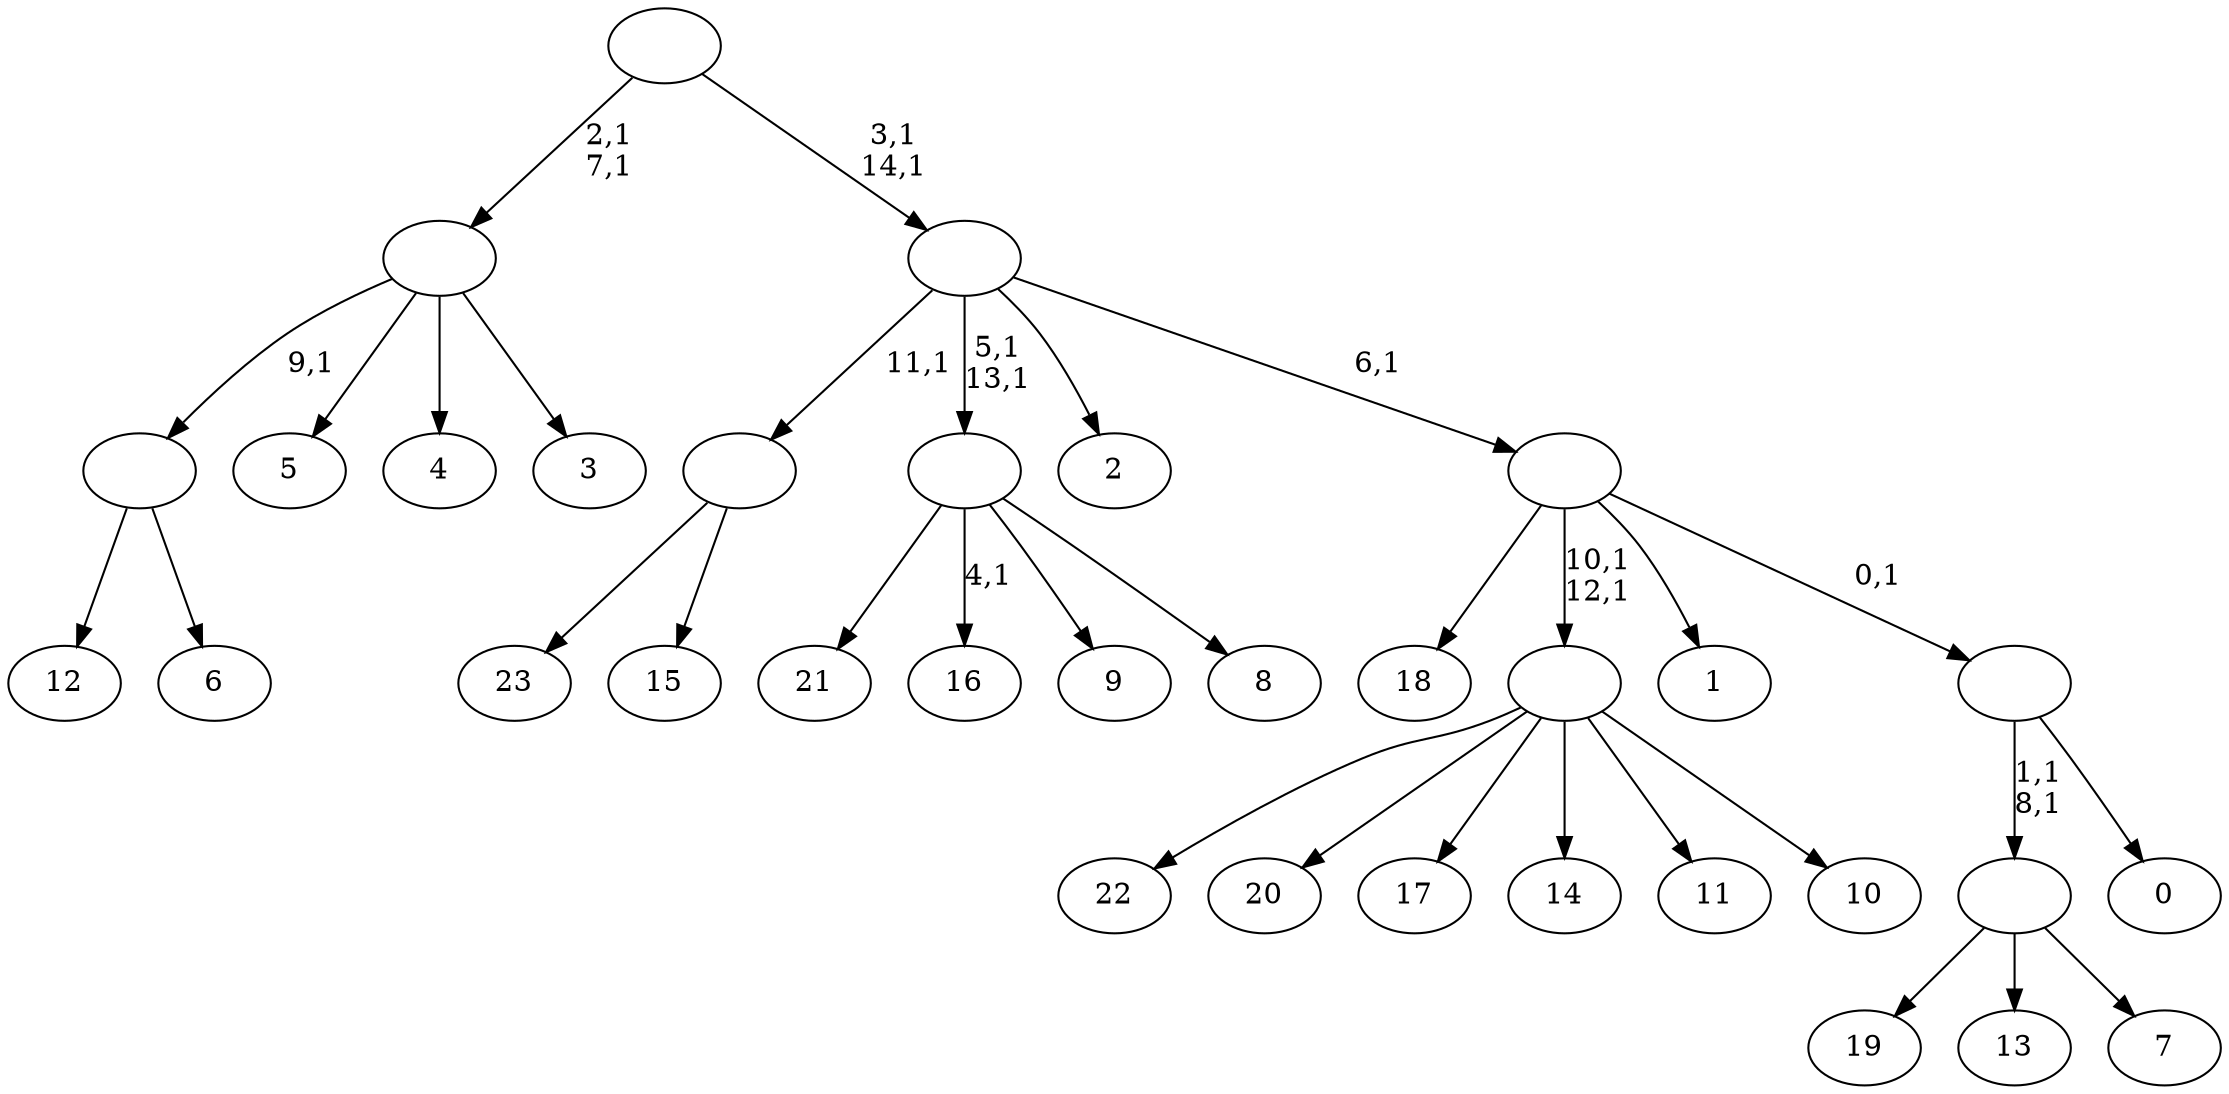 digraph T {
	39 [label="23"]
	38 [label="22"]
	37 [label="21"]
	36 [label="20"]
	35 [label="19"]
	34 [label="18"]
	33 [label="17"]
	32 [label="16"]
	30 [label="15"]
	29 [label=""]
	28 [label="14"]
	27 [label="13"]
	26 [label="12"]
	25 [label="11"]
	24 [label="10"]
	23 [label=""]
	21 [label="9"]
	20 [label="8"]
	19 [label=""]
	17 [label="7"]
	16 [label=""]
	14 [label="6"]
	13 [label=""]
	12 [label="5"]
	11 [label="4"]
	10 [label="3"]
	9 [label=""]
	7 [label="2"]
	6 [label="1"]
	5 [label="0"]
	4 [label=""]
	3 [label=""]
	2 [label=""]
	0 [label=""]
	29 -> 39 [label=""]
	29 -> 30 [label=""]
	23 -> 38 [label=""]
	23 -> 36 [label=""]
	23 -> 33 [label=""]
	23 -> 28 [label=""]
	23 -> 25 [label=""]
	23 -> 24 [label=""]
	19 -> 32 [label="4,1"]
	19 -> 37 [label=""]
	19 -> 21 [label=""]
	19 -> 20 [label=""]
	16 -> 35 [label=""]
	16 -> 27 [label=""]
	16 -> 17 [label=""]
	13 -> 26 [label=""]
	13 -> 14 [label=""]
	9 -> 13 [label="9,1"]
	9 -> 12 [label=""]
	9 -> 11 [label=""]
	9 -> 10 [label=""]
	4 -> 16 [label="1,1\n8,1"]
	4 -> 5 [label=""]
	3 -> 23 [label="10,1\n12,1"]
	3 -> 34 [label=""]
	3 -> 6 [label=""]
	3 -> 4 [label="0,1"]
	2 -> 19 [label="5,1\n13,1"]
	2 -> 29 [label="11,1"]
	2 -> 7 [label=""]
	2 -> 3 [label="6,1"]
	0 -> 2 [label="3,1\n14,1"]
	0 -> 9 [label="2,1\n7,1"]
}
